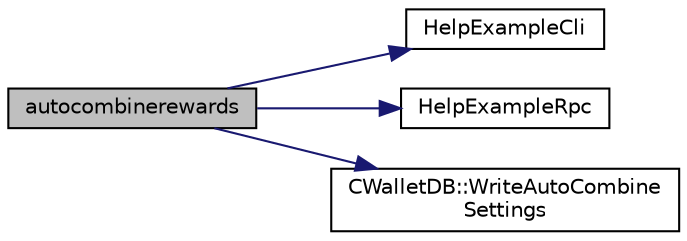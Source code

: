 digraph "autocombinerewards"
{
  edge [fontname="Helvetica",fontsize="10",labelfontname="Helvetica",labelfontsize="10"];
  node [fontname="Helvetica",fontsize="10",shape=record];
  rankdir="LR";
  Node93 [label="autocombinerewards",height=0.2,width=0.4,color="black", fillcolor="grey75", style="filled", fontcolor="black"];
  Node93 -> Node94 [color="midnightblue",fontsize="10",style="solid",fontname="Helvetica"];
  Node94 [label="HelpExampleCli",height=0.2,width=0.4,color="black", fillcolor="white", style="filled",URL="$rpcserver_8cpp.html#ac01ac6eab5467567ed0da106814e04ec"];
  Node93 -> Node95 [color="midnightblue",fontsize="10",style="solid",fontname="Helvetica"];
  Node95 [label="HelpExampleRpc",height=0.2,width=0.4,color="black", fillcolor="white", style="filled",URL="$rpcserver_8cpp.html#a06ea60e24e5a1053a14a11b1009bf9ef"];
  Node93 -> Node96 [color="midnightblue",fontsize="10",style="solid",fontname="Helvetica"];
  Node96 [label="CWalletDB::WriteAutoCombine\lSettings",height=0.2,width=0.4,color="black", fillcolor="white", style="filled",URL="$class_c_wallet_d_b.html#a3acb1ee255226519bc613e2c1e572e72"];
}

